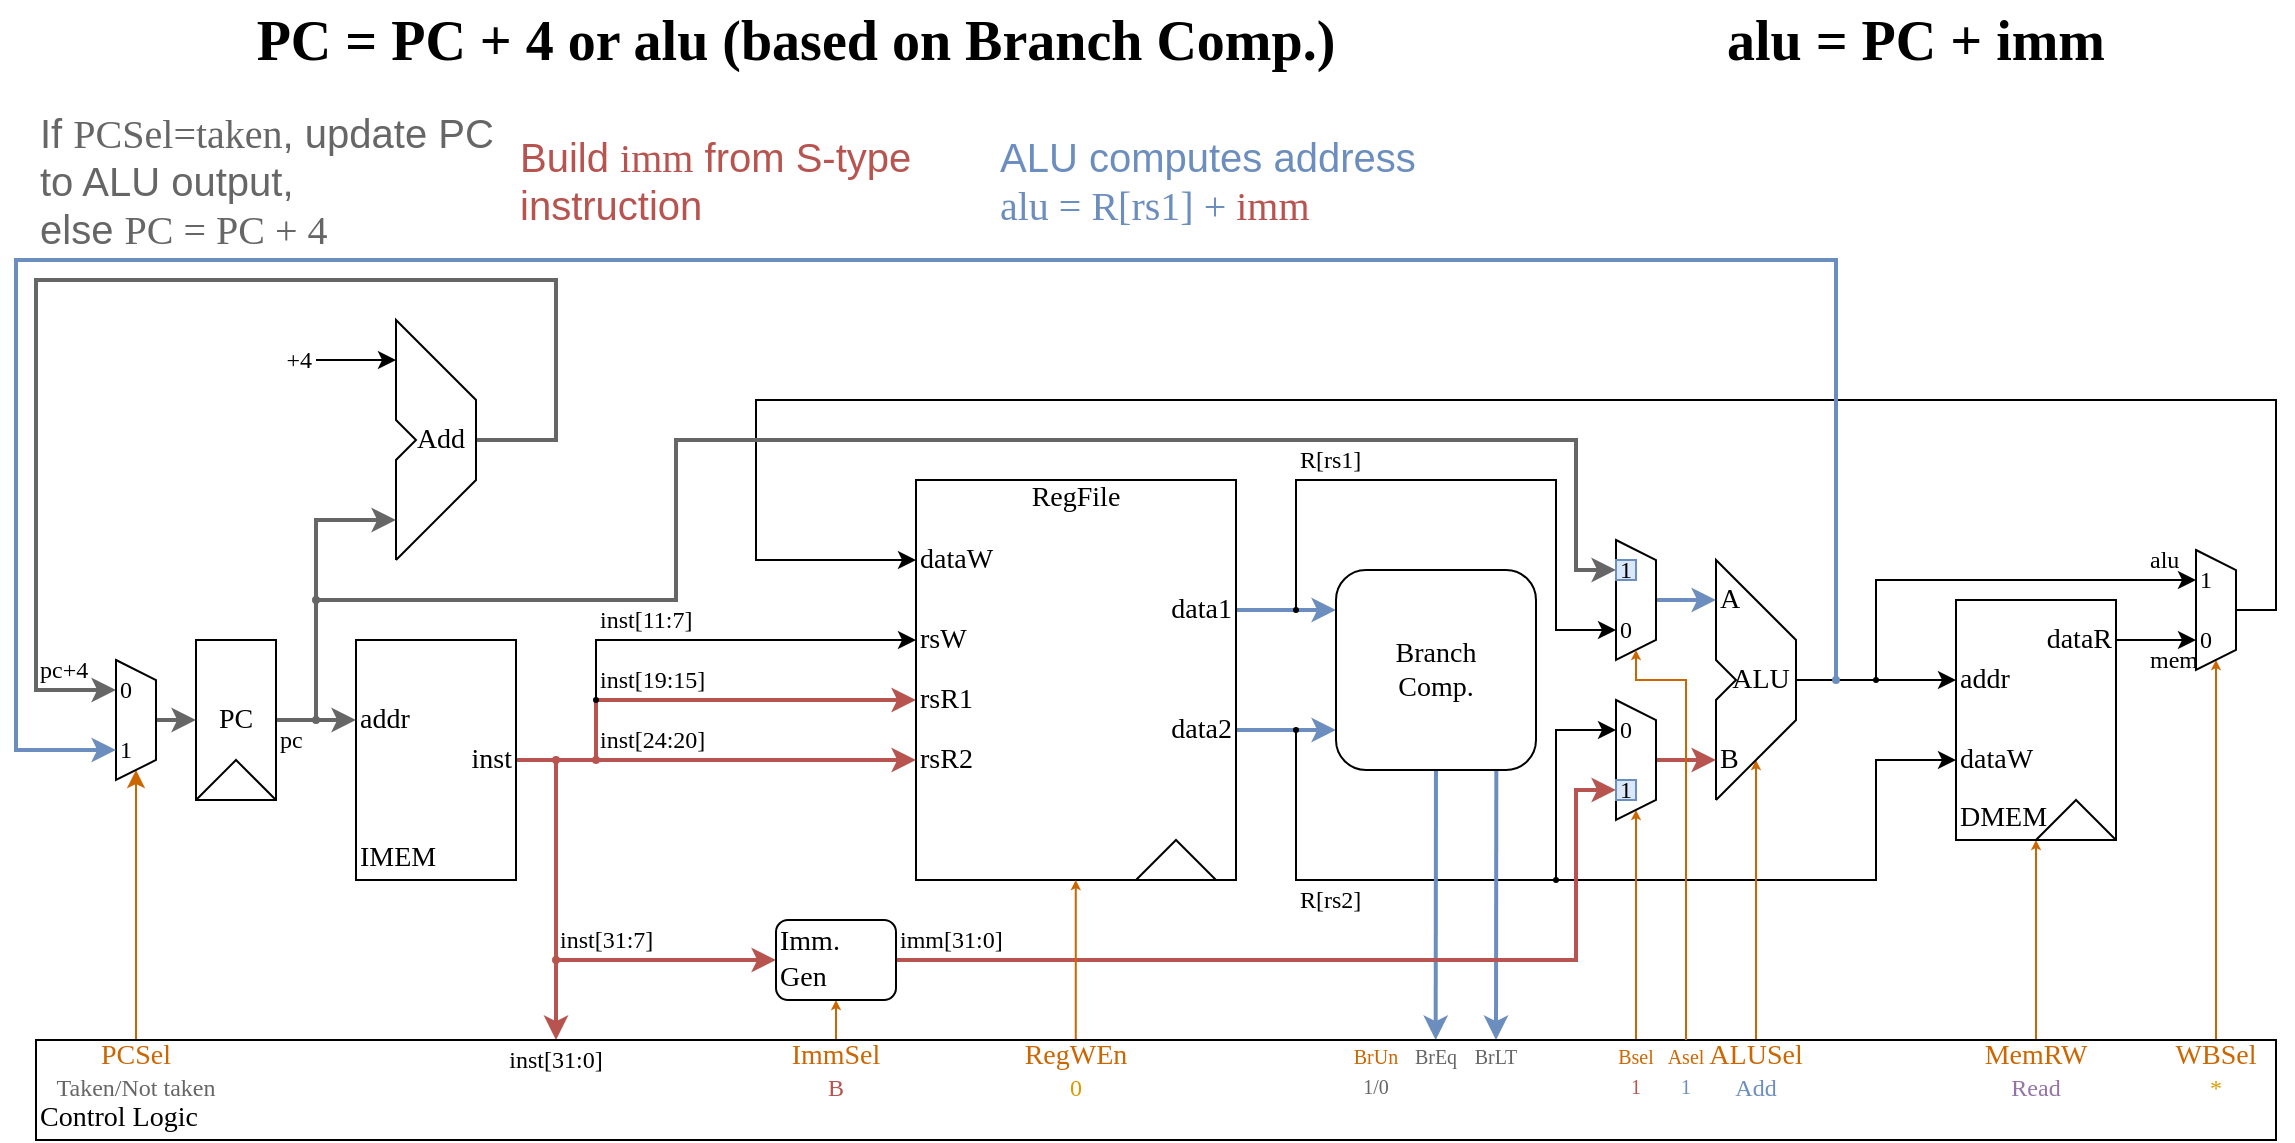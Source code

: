 <mxfile version="24.7.5">
  <diagram name="第 1 页" id="huckOj3Etd9BhcJPRhfS">
    <mxGraphModel dx="1985" dy="776" grid="1" gridSize="10" guides="1" tooltips="1" connect="1" arrows="1" fold="1" page="0" pageScale="1" pageWidth="827" pageHeight="1169" math="0" shadow="0">
      <root>
        <mxCell id="0" />
        <mxCell id="1" parent="0" />
        <mxCell id="Fffr6t4dnOwJvNakXLKN-3" value="" style="endArrow=classic;html=1;rounded=0;exitX=1;exitY=0.5;exitDx=0;exitDy=0;fillColor=#dae8fc;strokeColor=#6c8ebf;strokeWidth=2;entryX=0;entryY=0.8;entryDx=0;entryDy=0;entryPerimeter=0;endFill=1;" parent="1" source="O1hQJYMaAqLJGhxnyRPd-20" target="CldbZqe4EOuW3ksQhoC5-1" edge="1">
          <mxGeometry width="50" height="50" relative="1" as="geometry">
            <mxPoint x="230" y="405" as="sourcePoint" />
            <mxPoint x="240" y="405" as="targetPoint" />
          </mxGeometry>
        </mxCell>
        <mxCell id="Fffr6t4dnOwJvNakXLKN-1" value="" style="endArrow=classic;html=1;rounded=0;entryX=0;entryY=0.5;entryDx=0;entryDy=0;startArrow=oval;startFill=1;startSize=2;strokeWidth=1;" parent="1" target="o48kV30xjnTPGN6VNpOy-21" edge="1">
          <mxGeometry width="50" height="50" relative="1" as="geometry">
            <mxPoint x="230" y="405" as="sourcePoint" />
            <mxPoint x="290" y="355" as="targetPoint" />
            <Array as="points">
              <mxPoint x="230" y="480" />
              <mxPoint x="520" y="480" />
              <mxPoint x="520" y="420" />
            </Array>
          </mxGeometry>
        </mxCell>
        <mxCell id="CldbZqe4EOuW3ksQhoC5-25" value="" style="endArrow=classic;html=1;rounded=0;fillColor=#dae8fc;strokeColor=#6c8ebf;strokeWidth=2;" parent="1" edge="1">
          <mxGeometry width="50" height="50" relative="1" as="geometry">
            <mxPoint x="330.16" y="425" as="sourcePoint" />
            <mxPoint x="330" y="560" as="targetPoint" />
          </mxGeometry>
        </mxCell>
        <mxCell id="CldbZqe4EOuW3ksQhoC5-24" value="" style="endArrow=classic;html=1;rounded=0;entryX=0.607;entryY=0;entryDx=0;entryDy=0;entryPerimeter=0;fillColor=#dae8fc;strokeColor=#6c8ebf;strokeWidth=2;" parent="1" edge="1">
          <mxGeometry width="50" height="50" relative="1" as="geometry">
            <mxPoint x="299.99" y="425" as="sourcePoint" />
            <mxPoint x="299.83" y="560" as="targetPoint" />
          </mxGeometry>
        </mxCell>
        <mxCell id="CldbZqe4EOuW3ksQhoC5-20" style="edgeStyle=orthogonalEdgeStyle;rounded=0;orthogonalLoop=1;jettySize=auto;html=1;entryX=0;entryY=0.5;entryDx=0;entryDy=0;fillColor=#dae8fc;strokeColor=#6c8ebf;strokeWidth=2;" parent="1" source="CldbZqe4EOuW3ksQhoC5-13" target="O1hQJYMaAqLJGhxnyRPd-43" edge="1">
          <mxGeometry relative="1" as="geometry">
            <mxPoint x="430" y="340" as="targetPoint" />
          </mxGeometry>
        </mxCell>
        <mxCell id="o48kV30xjnTPGN6VNpOy-16" style="edgeStyle=orthogonalEdgeStyle;rounded=0;orthogonalLoop=1;jettySize=auto;html=1;entryX=0;entryY=0.5;entryDx=0;entryDy=0;strokeWidth=1;exitX=0.5;exitY=0;exitDx=0;exitDy=0;" parent="1" source="o48kV30xjnTPGN6VNpOy-11" target="O1hQJYMaAqLJGhxnyRPd-14" edge="1">
          <mxGeometry relative="1" as="geometry">
            <mxPoint x="10" y="320" as="targetPoint" />
            <mxPoint x="740" y="360" as="sourcePoint" />
            <Array as="points">
              <mxPoint x="720" y="345" />
              <mxPoint x="720" y="240" />
              <mxPoint x="-40" y="240" />
              <mxPoint x="-40" y="320" />
            </Array>
          </mxGeometry>
        </mxCell>
        <mxCell id="CldbZqe4EOuW3ksQhoC5-16" value="" style="endArrow=classic;html=1;rounded=0;entryX=0;entryY=0.5;entryDx=0;entryDy=0;startArrow=oval;startFill=1;startSize=2;strokeWidth=2;fillColor=#f5f5f5;strokeColor=#666666;" parent="1" target="CldbZqe4EOuW3ksQhoC5-14" edge="1">
          <mxGeometry width="50" height="50" relative="1" as="geometry">
            <mxPoint x="-260" y="340" as="sourcePoint" />
            <mxPoint x="-210" y="290" as="targetPoint" />
            <Array as="points">
              <mxPoint x="-80" y="340" />
              <mxPoint x="-80" y="260" />
              <mxPoint x="370" y="260" />
              <mxPoint x="370" y="325" />
            </Array>
          </mxGeometry>
        </mxCell>
        <mxCell id="CldbZqe4EOuW3ksQhoC5-11" style="edgeStyle=orthogonalEdgeStyle;rounded=0;orthogonalLoop=1;jettySize=auto;html=1;entryX=0;entryY=0.2;entryDx=0;entryDy=0;entryPerimeter=0;strokeWidth=2;fillColor=#dae8fc;strokeColor=#6c8ebf;" parent="1" source="O1hQJYMaAqLJGhxnyRPd-19" target="CldbZqe4EOuW3ksQhoC5-1" edge="1">
          <mxGeometry relative="1" as="geometry" />
        </mxCell>
        <mxCell id="O1hQJYMaAqLJGhxnyRPd-46" style="edgeStyle=orthogonalEdgeStyle;rounded=0;orthogonalLoop=1;jettySize=auto;html=1;entryX=0;entryY=0.5;entryDx=0;entryDy=0;fontFamily=Ubuntu mono;strokeWidth=1;startArrow=oval;startFill=1;endSize=6;startSize=2;" parent="1" target="CldbZqe4EOuW3ksQhoC5-15" edge="1">
          <mxGeometry relative="1" as="geometry">
            <mxPoint x="230" y="345" as="sourcePoint" />
            <Array as="points">
              <mxPoint x="230" y="280" />
              <mxPoint x="360" y="280" />
              <mxPoint x="360" y="355" />
            </Array>
          </mxGeometry>
        </mxCell>
        <mxCell id="CldbZqe4EOuW3ksQhoC5-9" style="edgeStyle=orthogonalEdgeStyle;rounded=0;orthogonalLoop=1;jettySize=auto;html=1;entryX=1;entryY=0.5;entryDx=0;entryDy=0;fillColor=#ffe6cc;strokeColor=#CC6600;" parent="1" source="CldbZqe4EOuW3ksQhoC5-8" target="CldbZqe4EOuW3ksQhoC5-4" edge="1">
          <mxGeometry relative="1" as="geometry" />
        </mxCell>
        <mxCell id="CldbZqe4EOuW3ksQhoC5-7" style="edgeStyle=orthogonalEdgeStyle;rounded=0;orthogonalLoop=1;jettySize=auto;html=1;fillColor=#f5f5f5;strokeColor=#666666;strokeWidth=2;" parent="1" source="CldbZqe4EOuW3ksQhoC5-4" edge="1">
          <mxGeometry relative="1" as="geometry">
            <mxPoint x="-320" y="400" as="targetPoint" />
            <Array as="points">
              <mxPoint x="-320" y="400" />
              <mxPoint x="-320" y="400" />
            </Array>
          </mxGeometry>
        </mxCell>
        <mxCell id="O1hQJYMaAqLJGhxnyRPd-47" style="edgeStyle=orthogonalEdgeStyle;rounded=0;orthogonalLoop=1;jettySize=auto;html=1;fontFamily=Ubuntu mono;fillColor=#dae8fc;gradientColor=#7ea6e0;strokeColor=#000000;strokeWidth=1;entryX=0;entryY=0.5;entryDx=0;entryDy=0;startArrow=oval;startFill=1;startSize=2;" parent="1" target="IVpCb85VTUGQt-k0vjLK-7" edge="1">
          <mxGeometry relative="1" as="geometry">
            <mxPoint x="400" y="410" as="targetPoint" />
            <mxPoint x="360" y="480" as="sourcePoint" />
            <Array as="points">
              <mxPoint x="360" y="480" />
              <mxPoint x="360" y="405" />
            </Array>
          </mxGeometry>
        </mxCell>
        <mxCell id="O1hQJYMaAqLJGhxnyRPd-42" value="" style="endArrow=classic;html=1;rounded=0;entryX=0;entryY=0.5;entryDx=0;entryDy=0;endSize=6;startSize=2;startArrow=oval;startFill=1;fontFamily=Ubuntu mono;fillColor=#f8cecc;strokeColor=#b85450;gradientColor=#ea6b66;strokeWidth=2;" parent="1" target="O1hQJYMaAqLJGhxnyRPd-16" edge="1">
          <mxGeometry width="50" height="50" relative="1" as="geometry">
            <mxPoint x="-120" y="420" as="sourcePoint" />
            <mxPoint x="-70" y="340" as="targetPoint" />
            <Array as="points">
              <mxPoint x="-120" y="390" />
            </Array>
          </mxGeometry>
        </mxCell>
        <mxCell id="IVpCb85VTUGQt-k0vjLK-4" style="edgeStyle=orthogonalEdgeStyle;rounded=0;orthogonalLoop=1;jettySize=auto;html=1;entryX=0;entryY=0.5;entryDx=0;entryDy=0;fillColor=#f8cecc;strokeColor=#b85450;strokeWidth=2;" parent="1" source="IVpCb85VTUGQt-k0vjLK-1" target="IVpCb85VTUGQt-k0vjLK-8" edge="1">
          <mxGeometry relative="1" as="geometry">
            <mxPoint x="290" y="490" as="targetPoint" />
            <Array as="points">
              <mxPoint x="370" y="520" />
              <mxPoint x="370" y="435" />
            </Array>
          </mxGeometry>
        </mxCell>
        <mxCell id="o48kV30xjnTPGN6VNpOy-20" style="edgeStyle=orthogonalEdgeStyle;rounded=0;orthogonalLoop=1;jettySize=auto;html=1;strokeColor=#CC6600;endSize=2;" parent="1" source="o48kV30xjnTPGN6VNpOy-19" edge="1">
          <mxGeometry relative="1" as="geometry">
            <mxPoint x="600" y="460" as="targetPoint" />
          </mxGeometry>
        </mxCell>
        <mxCell id="o48kV30xjnTPGN6VNpOy-9" style="edgeStyle=orthogonalEdgeStyle;rounded=0;orthogonalLoop=1;jettySize=auto;html=1;entryX=0;entryY=0.5;entryDx=0;entryDy=0;strokeWidth=1;" parent="1" source="o48kV30xjnTPGN6VNpOy-5" target="o48kV30xjnTPGN6VNpOy-12" edge="1">
          <mxGeometry relative="1" as="geometry">
            <mxPoint x="720" y="360" as="targetPoint" />
          </mxGeometry>
        </mxCell>
        <mxCell id="o48kV30xjnTPGN6VNpOy-18" style="edgeStyle=orthogonalEdgeStyle;rounded=0;orthogonalLoop=1;jettySize=auto;html=1;entryX=1;entryY=0.5;entryDx=0;entryDy=0;fillColor=#ffe6cc;strokeColor=#CC6600;endSize=2;" parent="1" source="o48kV30xjnTPGN6VNpOy-17" target="o48kV30xjnTPGN6VNpOy-11" edge="1">
          <mxGeometry relative="1" as="geometry" />
        </mxCell>
        <mxCell id="IVpCb85VTUGQt-k0vjLK-15" style="edgeStyle=orthogonalEdgeStyle;rounded=0;orthogonalLoop=1;jettySize=auto;html=1;entryX=1;entryY=0.5;entryDx=0;entryDy=0;fillColor=#ffe6cc;strokeColor=#CC6600;endSize=2;" parent="1" source="IVpCb85VTUGQt-k0vjLK-14" target="IVpCb85VTUGQt-k0vjLK-6" edge="1">
          <mxGeometry relative="1" as="geometry" />
        </mxCell>
        <mxCell id="O1hQJYMaAqLJGhxnyRPd-37" style="edgeStyle=orthogonalEdgeStyle;rounded=0;orthogonalLoop=1;jettySize=auto;html=1;entryX=0;entryY=0.5;entryDx=0;entryDy=0;fontFamily=Ubuntu mono;fillColor=#f5f5f5;gradientColor=#b3b3b3;strokeColor=#666666;strokeWidth=2;" parent="1" source="O1hQJYMaAqLJGhxnyRPd-11" target="O1hQJYMaAqLJGhxnyRPd-34" edge="1">
          <mxGeometry relative="1" as="geometry" />
        </mxCell>
        <mxCell id="O1hQJYMaAqLJGhxnyRPd-26" value="" style="endArrow=classic;html=1;rounded=0;fontFamily=Ubuntu mono;entryX=0;entryY=0.5;entryDx=0;entryDy=0;strokeWidth=2;fillColor=#f5f5f5;strokeColor=#666666;gradientColor=#b3b3b3;" parent="1" target="CldbZqe4EOuW3ksQhoC5-6" edge="1">
          <mxGeometry width="50" height="50" relative="1" as="geometry">
            <mxPoint x="-180" y="260" as="sourcePoint" />
            <mxPoint x="-140" y="260" as="targetPoint" />
            <Array as="points">
              <mxPoint x="-140" y="260" />
              <mxPoint x="-140" y="180" />
              <mxPoint x="-400" y="180" />
              <mxPoint x="-400" y="385" />
            </Array>
          </mxGeometry>
        </mxCell>
        <mxCell id="O1hQJYMaAqLJGhxnyRPd-10" value="" style="group;fontFamily=Ubuntu mono;" parent="1" vertex="1" connectable="0">
          <mxGeometry x="-320" y="360" width="40" height="80" as="geometry" />
        </mxCell>
        <mxCell id="O1hQJYMaAqLJGhxnyRPd-11" value="&lt;font style=&quot;font-size: 14px;&quot;&gt;PC&lt;/font&gt;" style="rounded=0;whiteSpace=wrap;html=1;fontFamily=Ubuntu mono;" parent="O1hQJYMaAqLJGhxnyRPd-10" vertex="1">
          <mxGeometry width="40" height="80" as="geometry" />
        </mxCell>
        <mxCell id="O1hQJYMaAqLJGhxnyRPd-12" value="" style="endArrow=none;html=1;rounded=0;exitX=0;exitY=1;exitDx=0;exitDy=0;fontFamily=Ubuntu mono;" parent="O1hQJYMaAqLJGhxnyRPd-10" source="O1hQJYMaAqLJGhxnyRPd-11" edge="1">
          <mxGeometry width="50" height="50" relative="1" as="geometry">
            <mxPoint x="20" y="80" as="sourcePoint" />
            <mxPoint x="40" y="80" as="targetPoint" />
            <Array as="points">
              <mxPoint x="20" y="60" />
            </Array>
          </mxGeometry>
        </mxCell>
        <mxCell id="O1hQJYMaAqLJGhxnyRPd-27" value="" style="endArrow=classic;html=1;rounded=0;fontFamily=Ubuntu mono;" parent="1" edge="1">
          <mxGeometry width="50" height="50" relative="1" as="geometry">
            <mxPoint x="-260" y="220" as="sourcePoint" />
            <mxPoint x="-220" y="220" as="targetPoint" />
          </mxGeometry>
        </mxCell>
        <mxCell id="O1hQJYMaAqLJGhxnyRPd-28" value="" style="endArrow=classic;html=1;rounded=0;fontFamily=Ubuntu mono;startArrow=oval;startFill=1;startSize=2;strokeWidth=2;fillColor=#f5f5f5;gradientColor=#b3b3b3;strokeColor=#666666;" parent="1" edge="1">
          <mxGeometry width="50" height="50" relative="1" as="geometry">
            <mxPoint x="-260" y="400" as="sourcePoint" />
            <mxPoint x="-220" y="300" as="targetPoint" />
            <Array as="points">
              <mxPoint x="-260" y="300" />
            </Array>
          </mxGeometry>
        </mxCell>
        <mxCell id="O1hQJYMaAqLJGhxnyRPd-29" value="&lt;font style=&quot;font-size: 12px;&quot;&gt;+4&lt;/font&gt;" style="text;strokeColor=none;align=right;fillColor=none;html=1;verticalAlign=middle;whiteSpace=wrap;rounded=0;fontFamily=Ubuntu mono;" parent="1" vertex="1">
          <mxGeometry x="-280" y="215" width="20" height="10" as="geometry" />
        </mxCell>
        <mxCell id="O1hQJYMaAqLJGhxnyRPd-40" value="" style="endArrow=classic;html=1;rounded=0;entryX=0;entryY=0.5;entryDx=0;entryDy=0;fontFamily=Ubuntu mono;fillColor=#f8cecc;strokeColor=#b85450;gradientColor=#ea6b66;strokeWidth=2;" parent="1" target="O1hQJYMaAqLJGhxnyRPd-21" edge="1">
          <mxGeometry width="50" height="50" relative="1" as="geometry">
            <mxPoint x="-160" y="420" as="sourcePoint" />
            <mxPoint x="-110" y="370" as="targetPoint" />
          </mxGeometry>
        </mxCell>
        <mxCell id="O1hQJYMaAqLJGhxnyRPd-41" value="" style="endArrow=classic;html=1;rounded=0;entryX=0;entryY=0.5;entryDx=0;entryDy=0;startArrow=oval;startFill=1;startSize=2;fontFamily=Ubuntu mono;strokeWidth=1;" parent="1" target="O1hQJYMaAqLJGhxnyRPd-15" edge="1">
          <mxGeometry width="50" height="50" relative="1" as="geometry">
            <mxPoint x="-120" y="390" as="sourcePoint" />
            <mxPoint x="-120" y="360" as="targetPoint" />
            <Array as="points">
              <mxPoint x="-120" y="360" />
            </Array>
          </mxGeometry>
        </mxCell>
        <mxCell id="O1hQJYMaAqLJGhxnyRPd-44" value="" style="group;fontFamily=Ubuntu mono;" parent="1" vertex="1" connectable="0">
          <mxGeometry x="40" y="280" width="160" height="200" as="geometry" />
        </mxCell>
        <mxCell id="O1hQJYMaAqLJGhxnyRPd-13" value="&lt;font style=&quot;font-size: 14px;&quot;&gt;RegFile&lt;/font&gt;" style="rounded=0;whiteSpace=wrap;html=1;labelPosition=center;verticalLabelPosition=top;align=center;verticalAlign=bottom;spacingTop=0;spacingBottom=-20;fontFamily=Ubuntu mono;" parent="O1hQJYMaAqLJGhxnyRPd-44" vertex="1">
          <mxGeometry width="160" height="200" as="geometry" />
        </mxCell>
        <mxCell id="O1hQJYMaAqLJGhxnyRPd-14" value="&lt;font style=&quot;font-size: 14px;&quot;&gt;dataW&lt;/font&gt;" style="text;strokeColor=none;align=left;fillColor=none;html=1;verticalAlign=middle;whiteSpace=wrap;rounded=0;fontFamily=Ubuntu mono;" parent="O1hQJYMaAqLJGhxnyRPd-44" vertex="1">
          <mxGeometry y="35" width="40" height="10" as="geometry" />
        </mxCell>
        <mxCell id="O1hQJYMaAqLJGhxnyRPd-15" value="&lt;font style=&quot;font-size: 14px;&quot;&gt;rsW&lt;/font&gt;" style="text;strokeColor=none;align=left;fillColor=none;html=1;verticalAlign=middle;whiteSpace=wrap;rounded=0;fontFamily=Ubuntu mono;" parent="O1hQJYMaAqLJGhxnyRPd-44" vertex="1">
          <mxGeometry y="75" width="30" height="10" as="geometry" />
        </mxCell>
        <mxCell id="O1hQJYMaAqLJGhxnyRPd-16" value="&lt;font style=&quot;font-size: 14px;&quot;&gt;rsR1&lt;/font&gt;" style="text;strokeColor=none;align=left;fillColor=none;html=1;verticalAlign=middle;whiteSpace=wrap;rounded=0;fontFamily=Ubuntu mono;" parent="O1hQJYMaAqLJGhxnyRPd-44" vertex="1">
          <mxGeometry y="105" width="30" height="10" as="geometry" />
        </mxCell>
        <mxCell id="O1hQJYMaAqLJGhxnyRPd-18" value="" style="endArrow=none;html=1;rounded=0;fontFamily=Ubuntu mono;" parent="O1hQJYMaAqLJGhxnyRPd-44" edge="1">
          <mxGeometry width="50" height="50" relative="1" as="geometry">
            <mxPoint x="110" y="200" as="sourcePoint" />
            <mxPoint x="150" y="200" as="targetPoint" />
            <Array as="points">
              <mxPoint x="130" y="180" />
            </Array>
          </mxGeometry>
        </mxCell>
        <mxCell id="O1hQJYMaAqLJGhxnyRPd-19" value="&lt;font style=&quot;font-size: 14px;&quot;&gt;data1&lt;/font&gt;" style="text;strokeColor=none;align=right;fillColor=none;html=1;verticalAlign=middle;whiteSpace=wrap;rounded=0;fontFamily=Ubuntu mono;" parent="O1hQJYMaAqLJGhxnyRPd-44" vertex="1">
          <mxGeometry x="120" y="60" width="40" height="10" as="geometry" />
        </mxCell>
        <mxCell id="O1hQJYMaAqLJGhxnyRPd-20" value="&lt;font style=&quot;font-size: 14px;&quot;&gt;data2&lt;/font&gt;" style="text;strokeColor=none;align=right;fillColor=none;html=1;verticalAlign=middle;whiteSpace=wrap;rounded=0;fontFamily=Ubuntu mono;" parent="O1hQJYMaAqLJGhxnyRPd-44" vertex="1">
          <mxGeometry x="120" y="120" width="40" height="10" as="geometry" />
        </mxCell>
        <mxCell id="O1hQJYMaAqLJGhxnyRPd-21" value="&lt;font style=&quot;font-size: 14px;&quot;&gt;rsR2&lt;/font&gt;" style="text;strokeColor=none;align=left;fillColor=none;html=1;verticalAlign=middle;whiteSpace=wrap;rounded=0;fontFamily=Ubuntu mono;" parent="O1hQJYMaAqLJGhxnyRPd-44" vertex="1">
          <mxGeometry y="135" width="30" height="10" as="geometry" />
        </mxCell>
        <mxCell id="O1hQJYMaAqLJGhxnyRPd-51" value="" style="group;fontFamily=Ubuntu mono;" parent="1" vertex="1" connectable="0">
          <mxGeometry x="-220" y="200" width="45" height="120" as="geometry" />
        </mxCell>
        <mxCell id="O1hQJYMaAqLJGhxnyRPd-22" value="" style="shape=parallelogram;perimeter=parallelogramPerimeter;whiteSpace=wrap;html=1;fixedSize=1;direction=south;size=40;strokeColor=none;portConstraintRotation=0;noLabel=0;fixedWidth=0;autosize=0;comic=0;treeMoving=0;fontFamily=Ubuntu mono;" parent="O1hQJYMaAqLJGhxnyRPd-51" vertex="1">
          <mxGeometry width="40" height="80" as="geometry" />
        </mxCell>
        <mxCell id="O1hQJYMaAqLJGhxnyRPd-23" value="" style="shape=parallelogram;perimeter=parallelogramPerimeter;whiteSpace=wrap;html=1;fixedSize=1;direction=south;size=40;rotation=-180;flipV=1;strokeColor=none;fontFamily=Ubuntu mono;" parent="O1hQJYMaAqLJGhxnyRPd-51" vertex="1">
          <mxGeometry y="40" width="40" height="80" as="geometry" />
        </mxCell>
        <mxCell id="O1hQJYMaAqLJGhxnyRPd-24" value="" style="endArrow=none;html=1;rounded=0;fontFamily=Ubuntu mono;" parent="O1hQJYMaAqLJGhxnyRPd-51" edge="1">
          <mxGeometry width="50" height="50" relative="1" as="geometry">
            <mxPoint y="120" as="sourcePoint" />
            <mxPoint y="120" as="targetPoint" />
            <Array as="points">
              <mxPoint x="40" y="80" />
              <mxPoint x="40" y="40" />
              <mxPoint />
              <mxPoint y="50" />
              <mxPoint x="10" y="60" />
              <mxPoint y="70" />
            </Array>
          </mxGeometry>
        </mxCell>
        <mxCell id="O1hQJYMaAqLJGhxnyRPd-25" value="&lt;font style=&quot;font-size: 14px;&quot;&gt;Add&lt;/font&gt;" style="text;strokeColor=none;align=center;fillColor=none;html=1;verticalAlign=middle;whiteSpace=wrap;rounded=0;fontFamily=Ubuntu mono;" parent="O1hQJYMaAqLJGhxnyRPd-51" vertex="1">
          <mxGeometry x="10" y="55" width="25" height="10" as="geometry" />
        </mxCell>
        <mxCell id="O1hQJYMaAqLJGhxnyRPd-52" value="&lt;font style=&quot;font-size: 12px;&quot;&gt;inst[11:7]&lt;/font&gt;" style="text;strokeColor=none;align=left;fillColor=none;html=1;verticalAlign=middle;whiteSpace=wrap;rounded=0;fontFamily=Ubuntu mono;fontSize=12;" parent="1" vertex="1">
          <mxGeometry x="-120" y="345" width="80" height="10" as="geometry" />
        </mxCell>
        <mxCell id="O1hQJYMaAqLJGhxnyRPd-53" value="&lt;font style=&quot;font-size: 12px;&quot;&gt;inst[19:15]&lt;/font&gt;" style="text;strokeColor=none;align=left;fillColor=none;html=1;verticalAlign=middle;whiteSpace=wrap;rounded=0;fontFamily=Ubuntu mono;fontSize=12;" parent="1" vertex="1">
          <mxGeometry x="-120" y="375" width="80" height="10" as="geometry" />
        </mxCell>
        <mxCell id="O1hQJYMaAqLJGhxnyRPd-54" value="&lt;font style=&quot;font-size: 12px;&quot;&gt;pc&lt;/font&gt;" style="text;strokeColor=none;align=left;fillColor=none;html=1;verticalAlign=middle;whiteSpace=wrap;rounded=0;fontFamily=Ubuntu mono;" parent="1" vertex="1">
          <mxGeometry x="-280" y="405" width="20" height="10" as="geometry" />
        </mxCell>
        <mxCell id="O1hQJYMaAqLJGhxnyRPd-55" value="&lt;font style=&quot;font-size: 12px;&quot;&gt;R[rs1]&lt;/font&gt;" style="text;strokeColor=none;align=left;fillColor=none;html=1;verticalAlign=middle;whiteSpace=wrap;rounded=0;fontFamily=Ubuntu mono;fontSize=12;" parent="1" vertex="1">
          <mxGeometry x="230" y="265" width="40" height="10" as="geometry" />
        </mxCell>
        <mxCell id="O1hQJYMaAqLJGhxnyRPd-56" value="&lt;font style=&quot;font-size: 12px;&quot;&gt;R[rs2]&lt;/font&gt;" style="text;strokeColor=none;align=left;fillColor=none;html=1;verticalAlign=middle;whiteSpace=wrap;rounded=0;fontFamily=Ubuntu mono;fontSize=12;" parent="1" vertex="1">
          <mxGeometry x="230" y="485" width="40" height="10" as="geometry" />
        </mxCell>
        <mxCell id="O1hQJYMaAqLJGhxnyRPd-57" value="&lt;font style=&quot;font-size: 12px;&quot;&gt;pc+4&lt;/font&gt;" style="text;strokeColor=none;align=left;fillColor=none;html=1;verticalAlign=middle;whiteSpace=wrap;rounded=0;fontFamily=Ubuntu mono;" parent="1" vertex="1">
          <mxGeometry x="-400" y="370" width="30" height="10" as="geometry" />
        </mxCell>
        <mxCell id="O1hQJYMaAqLJGhxnyRPd-58" value="&lt;font style=&quot;font-size: 12px;&quot;&gt;alu&lt;/font&gt;" style="text;strokeColor=none;align=left;fillColor=none;html=1;verticalAlign=middle;whiteSpace=wrap;rounded=0;fontFamily=Ubuntu mono;fontSize=12;" parent="1" vertex="1">
          <mxGeometry x="655" y="315" width="20" height="10" as="geometry" />
        </mxCell>
        <mxCell id="O1hQJYMaAqLJGhxnyRPd-59" value="&lt;font style=&quot;font-size: 12px;&quot;&gt;inst[24:20]&lt;/font&gt;" style="text;strokeColor=none;align=left;fillColor=none;html=1;verticalAlign=middle;whiteSpace=wrap;rounded=0;fontFamily=Ubuntu mono;fontSize=12;" parent="1" vertex="1">
          <mxGeometry x="-120" y="405" width="80" height="10" as="geometry" />
        </mxCell>
        <mxCell id="nMF6nW8Z0WpCOARFJ0UV-2" value="&lt;font style=&quot;font-size: 28px;&quot;&gt;PC = PC + 4 or alu (based on Branch Comp.)&lt;/font&gt;" style="text;strokeColor=none;align=center;fillColor=none;html=1;verticalAlign=middle;whiteSpace=wrap;rounded=0;fontFamily=Ubuntu mono;fontStyle=1" parent="1" vertex="1">
          <mxGeometry x="-400" y="40" width="760" height="40" as="geometry" />
        </mxCell>
        <mxCell id="nMF6nW8Z0WpCOARFJ0UV-3" value="&lt;font style=&quot;font-size: 28px;&quot;&gt;alu = PC + imm&lt;/font&gt;" style="text;strokeColor=none;align=center;fillColor=none;html=1;verticalAlign=middle;whiteSpace=wrap;rounded=0;fontFamily=Ubuntu mono;fontStyle=1" parent="1" vertex="1">
          <mxGeometry x="360" y="40" width="360" height="40" as="geometry" />
        </mxCell>
        <mxCell id="nMF6nW8Z0WpCOARFJ0UV-5" value="&lt;font color=&quot;#666666&quot; style=&quot;font-size: 20px;&quot;&gt;If &lt;font face=&quot;Ubuntu mono&quot;&gt;PCSel=taken&lt;/font&gt;, update PC to ALU output,&lt;/font&gt;&lt;div&gt;&lt;font color=&quot;#666666&quot; style=&quot;font-size: 20px;&quot;&gt;else &lt;font face=&quot;Ubuntu mono&quot;&gt;PC = PC + 4&lt;/font&gt;&lt;/font&gt;&lt;/div&gt;" style="text;strokeColor=none;align=left;fillColor=none;html=1;verticalAlign=middle;whiteSpace=wrap;rounded=0;fontSize=20;" parent="1" vertex="1">
          <mxGeometry x="-400" y="100" width="240" height="60" as="geometry" />
        </mxCell>
        <mxCell id="nMF6nW8Z0WpCOARFJ0UV-6" value="&lt;font color=&quot;#b85450&quot;&gt;Build &lt;font face=&quot;Ubuntu mono&quot;&gt;imm&lt;/font&gt; from S-type instruction&lt;/font&gt;" style="text;strokeColor=none;align=left;fillColor=none;html=1;verticalAlign=middle;whiteSpace=wrap;rounded=0;fontSize=20;" parent="1" vertex="1">
          <mxGeometry x="-160" y="110" width="200" height="40" as="geometry" />
        </mxCell>
        <mxCell id="nMF6nW8Z0WpCOARFJ0UV-7" value="&lt;font color=&quot;#6c8ebf&quot;&gt;ALU computes address &lt;/font&gt;&lt;font style=&quot;&quot; face=&quot;Ubuntu mono&quot;&gt;&lt;font color=&quot;#6c8ebf&quot;&gt;alu = R[rs1] + &lt;/font&gt;&lt;font color=&quot;#b85450&quot;&gt;imm&lt;/font&gt;&lt;/font&gt;" style="text;strokeColor=none;align=left;fillColor=none;html=1;verticalAlign=middle;whiteSpace=wrap;rounded=0;fontSize=20;" parent="1" vertex="1">
          <mxGeometry x="80" y="110" width="220" height="40" as="geometry" />
        </mxCell>
        <mxCell id="T4VBUr5XgweIZfI1WmH1-5" value="" style="endArrow=classic;html=1;rounded=0;startSize=6;endSize=2;strokeColor=#CC6600;exitX=0.5;exitY=0;exitDx=0;exitDy=0;" parent="1" source="T4VBUr5XgweIZfI1WmH1-4" edge="1">
          <mxGeometry width="50" height="50" relative="1" as="geometry">
            <mxPoint x="459.8" y="560" as="sourcePoint" />
            <mxPoint x="460" y="420" as="targetPoint" />
            <Array as="points" />
          </mxGeometry>
        </mxCell>
        <mxCell id="GMoKfWXGdyq1IP5k9Yxu-2" value="" style="endArrow=classic;html=1;rounded=0;entryX=0.25;entryY=1;entryDx=0;entryDy=0;startSize=6;endSize=2;strokeColor=#CC6600;" parent="1" edge="1">
          <mxGeometry width="50" height="50" relative="1" as="geometry">
            <mxPoint x="119.88" y="560" as="sourcePoint" />
            <mxPoint x="119.88" y="480" as="targetPoint" />
          </mxGeometry>
        </mxCell>
        <mxCell id="T4VBUr5XgweIZfI1WmH1-2" value="" style="endArrow=classic;html=1;rounded=0;strokeWidth=2;fillColor=#f8cecc;strokeColor=#b85450;startArrow=oval;startFill=1;startSize=2;" parent="1" edge="1">
          <mxGeometry width="50" height="50" relative="1" as="geometry">
            <mxPoint x="-140" y="420" as="sourcePoint" />
            <mxPoint x="-140" y="560" as="targetPoint" />
          </mxGeometry>
        </mxCell>
        <mxCell id="GMoKfWXGdyq1IP5k9Yxu-4" value="" style="group" parent="1" vertex="1" connectable="0">
          <mxGeometry x="-240" y="360" width="80" height="120" as="geometry" />
        </mxCell>
        <mxCell id="O1hQJYMaAqLJGhxnyRPd-33" value="&lt;font style=&quot;font-size: 14px;&quot;&gt;IMEM&lt;/font&gt;" style="rounded=0;whiteSpace=wrap;html=1;labelPosition=center;verticalLabelPosition=middle;align=left;verticalAlign=bottom;spacingTop=0;spacingBottom=0;spacingRight=0;spacingLeft=0;fontFamily=Ubuntu mono;" parent="GMoKfWXGdyq1IP5k9Yxu-4" vertex="1">
          <mxGeometry width="80" height="120" as="geometry" />
        </mxCell>
        <mxCell id="O1hQJYMaAqLJGhxnyRPd-34" value="&lt;font style=&quot;font-size: 14px;&quot;&gt;addr&lt;/font&gt;" style="text;strokeColor=none;align=left;fillColor=none;html=1;verticalAlign=middle;whiteSpace=wrap;rounded=0;fontFamily=Ubuntu mono;fontSize=14;" parent="GMoKfWXGdyq1IP5k9Yxu-4" vertex="1">
          <mxGeometry y="35" width="40" height="10" as="geometry" />
        </mxCell>
        <mxCell id="O1hQJYMaAqLJGhxnyRPd-35" value="&lt;font style=&quot;font-size: 14px;&quot;&gt;inst&lt;/font&gt;" style="text;strokeColor=none;align=right;fillColor=none;html=1;verticalAlign=middle;whiteSpace=wrap;rounded=0;fontFamily=Ubuntu mono;fontSize=14;" parent="GMoKfWXGdyq1IP5k9Yxu-4" vertex="1">
          <mxGeometry x="40" y="55" width="40" height="10" as="geometry" />
        </mxCell>
        <mxCell id="IVpCb85VTUGQt-k0vjLK-2" value="" style="endArrow=classic;html=1;rounded=0;fillColor=#f8cecc;strokeColor=#b85450;strokeWidth=2;startArrow=oval;startFill=1;startSize=2;" parent="1" edge="1">
          <mxGeometry width="50" height="50" relative="1" as="geometry">
            <mxPoint x="-140" y="520" as="sourcePoint" />
            <mxPoint x="-30" y="520" as="targetPoint" />
          </mxGeometry>
        </mxCell>
        <mxCell id="IVpCb85VTUGQt-k0vjLK-3" value="&lt;font style=&quot;font-size: 12px;&quot;&gt;inst[31:7]&lt;/font&gt;" style="text;strokeColor=none;align=left;fillColor=none;html=1;verticalAlign=middle;whiteSpace=wrap;rounded=0;fontFamily=Ubuntu mono;fontSize=12;" parent="1" vertex="1">
          <mxGeometry x="-140" y="505" width="80" height="10" as="geometry" />
        </mxCell>
        <mxCell id="IVpCb85VTUGQt-k0vjLK-13" style="edgeStyle=orthogonalEdgeStyle;rounded=0;orthogonalLoop=1;jettySize=auto;html=1;entryX=0;entryY=0.5;entryDx=0;entryDy=0;fillColor=#dae8fc;strokeColor=#B85450;strokeWidth=2;" parent="1" source="IVpCb85VTUGQt-k0vjLK-6" target="O1hQJYMaAqLJGhxnyRPd-45" edge="1">
          <mxGeometry relative="1" as="geometry" />
        </mxCell>
        <mxCell id="IVpCb85VTUGQt-k0vjLK-12" value="" style="group" parent="1" vertex="1" connectable="0">
          <mxGeometry x="390" y="390" width="20" height="60" as="geometry" />
        </mxCell>
        <mxCell id="IVpCb85VTUGQt-k0vjLK-6" value="" style="shape=trapezoid;perimeter=trapezoidPerimeter;whiteSpace=wrap;html=1;fixedSize=1;rotation=90;size=10;movable=1;resizable=1;rotatable=1;deletable=1;editable=1;locked=0;connectable=1;" parent="IVpCb85VTUGQt-k0vjLK-12" vertex="1">
          <mxGeometry x="-20" y="20" width="60" height="20" as="geometry" />
        </mxCell>
        <mxCell id="IVpCb85VTUGQt-k0vjLK-7" value="0" style="text;strokeColor=none;align=left;fillColor=none;html=1;verticalAlign=middle;whiteSpace=wrap;rounded=0;fontFamily=Ubuntu mono;" parent="IVpCb85VTUGQt-k0vjLK-12" vertex="1">
          <mxGeometry y="10" width="10" height="10" as="geometry" />
        </mxCell>
        <mxCell id="IVpCb85VTUGQt-k0vjLK-8" value="1" style="text;strokeColor=#6c8ebf;align=left;fillColor=#dae8fc;html=1;verticalAlign=middle;whiteSpace=wrap;rounded=0;fontFamily=Ubuntu mono;" parent="IVpCb85VTUGQt-k0vjLK-12" vertex="1">
          <mxGeometry y="40" width="10" height="10" as="geometry" />
        </mxCell>
        <mxCell id="IVpCb85VTUGQt-k0vjLK-20" value="" style="endArrow=classic;html=1;rounded=0;startSize=6;endSize=2;strokeColor=#CC6600;exitX=0.5;exitY=0;exitDx=0;exitDy=0;" parent="1" source="IVpCb85VTUGQt-k0vjLK-19" edge="1">
          <mxGeometry width="50" height="50" relative="1" as="geometry">
            <mxPoint x="-0.12" y="560" as="sourcePoint" />
            <mxPoint y="540" as="targetPoint" />
          </mxGeometry>
        </mxCell>
        <mxCell id="GMoKfWXGdyq1IP5k9Yxu-1" value="&lt;font face=&quot;Ubuntu mono&quot; style=&quot;font-size: 14px;&quot;&gt;Control Logic&lt;/font&gt;" style="rounded=0;whiteSpace=wrap;html=1;align=left;labelPosition=center;verticalLabelPosition=middle;verticalAlign=bottom;spacingTop=0;spacingRight=0;" parent="1" vertex="1">
          <mxGeometry x="-400" y="560" width="1120" height="50" as="geometry" />
        </mxCell>
        <mxCell id="IVpCb85VTUGQt-k0vjLK-1" value="&lt;font face=&quot;Ubuntu mono&quot; style=&quot;font-size: 14px;&quot;&gt;Imm.&lt;/font&gt;&lt;div style=&quot;font-size: 14px;&quot;&gt;&lt;font face=&quot;Ubuntu mono&quot; style=&quot;font-size: 14px;&quot;&gt;Gen&lt;/font&gt;&lt;/div&gt;" style="rounded=1;whiteSpace=wrap;html=1;align=left;" parent="1" vertex="1">
          <mxGeometry x="-30" y="500" width="60" height="40" as="geometry" />
        </mxCell>
        <mxCell id="GMoKfWXGdyq1IP5k9Yxu-3" value="&lt;font style=&quot;font-size: 14px;&quot; color=&quot;#cc6600&quot;&gt;RegWEn&lt;/font&gt;&lt;div style=&quot;&quot;&gt;&lt;font color=&quot;#d79b00&quot; style=&quot;font-size: 12px;&quot;&gt;0&lt;/font&gt;&lt;/div&gt;" style="text;strokeColor=none;align=center;fillColor=none;html=1;verticalAlign=middle;whiteSpace=wrap;rounded=0;fontFamily=Ubuntu mono;" parent="1" vertex="1">
          <mxGeometry x="90" y="560" width="60" height="30" as="geometry" />
        </mxCell>
        <mxCell id="T4VBUr5XgweIZfI1WmH1-4" value="&lt;font style=&quot;font-size: 14px;&quot; color=&quot;#cc6600&quot;&gt;ALUSel&lt;/font&gt;&lt;div style=&quot;&quot;&gt;&lt;font color=&quot;#6c8ebf&quot;&gt;Add&lt;/font&gt;&lt;/div&gt;" style="text;strokeColor=none;align=center;fillColor=none;html=1;verticalAlign=middle;whiteSpace=wrap;rounded=0;fontFamily=Ubuntu mono;" parent="1" vertex="1">
          <mxGeometry x="440" y="560" width="40" height="30" as="geometry" />
        </mxCell>
        <mxCell id="T4VBUr5XgweIZfI1WmH1-3" value="&lt;font style=&quot;font-size: 12px;&quot;&gt;inst[31:0]&lt;/font&gt;" style="text;strokeColor=none;align=center;fillColor=none;html=1;verticalAlign=middle;whiteSpace=wrap;rounded=0;fontFamily=Ubuntu mono;fontSize=12;" parent="1" vertex="1">
          <mxGeometry x="-180" y="560" width="80" height="20" as="geometry" />
        </mxCell>
        <mxCell id="IVpCb85VTUGQt-k0vjLK-14" value="&lt;font style=&quot;font-size: 10px;&quot; color=&quot;#cc6600&quot;&gt;Bsel&lt;/font&gt;&lt;div style=&quot;&quot;&gt;&lt;font color=&quot;#b85450&quot; style=&quot;font-size: 10px;&quot;&gt;1&lt;/font&gt;&lt;/div&gt;" style="text;strokeColor=none;align=center;fillColor=none;html=1;verticalAlign=middle;whiteSpace=wrap;rounded=0;fontFamily=Ubuntu mono;" parent="1" vertex="1">
          <mxGeometry x="390" y="560" width="20" height="30" as="geometry" />
        </mxCell>
        <mxCell id="IVpCb85VTUGQt-k0vjLK-19" value="&lt;font style=&quot;font-size: 14px;&quot; color=&quot;#cc6600&quot;&gt;ImmSel&lt;/font&gt;&lt;div style=&quot;&quot;&gt;&lt;font color=&quot;#b85450&quot; style=&quot;font-size: 12px;&quot;&gt;B&lt;/font&gt;&lt;/div&gt;" style="text;strokeColor=none;align=center;fillColor=none;html=1;verticalAlign=middle;whiteSpace=wrap;rounded=0;fontFamily=Ubuntu mono;" parent="1" vertex="1">
          <mxGeometry x="-30" y="560" width="60" height="30" as="geometry" />
        </mxCell>
        <mxCell id="o48kV30xjnTPGN6VNpOy-7" value="" style="endArrow=classic;html=1;rounded=0;entryX=0;entryY=0.5;entryDx=0;entryDy=0;strokeWidth=1;" parent="1" target="o48kV30xjnTPGN6VNpOy-4" edge="1">
          <mxGeometry width="50" height="50" relative="1" as="geometry">
            <mxPoint x="480" y="380" as="sourcePoint" />
            <mxPoint x="530" y="330" as="targetPoint" />
          </mxGeometry>
        </mxCell>
        <mxCell id="IVpCb85VTUGQt-k0vjLK-21" value="&lt;font style=&quot;font-size: 12px;&quot;&gt;imm[31:0]&lt;/font&gt;" style="text;strokeColor=none;align=left;fillColor=none;html=1;verticalAlign=middle;whiteSpace=wrap;rounded=0;fontFamily=Ubuntu mono;fontSize=12;" parent="1" vertex="1">
          <mxGeometry x="30" y="505" width="80" height="10" as="geometry" />
        </mxCell>
        <mxCell id="o48kV30xjnTPGN6VNpOy-2" value="" style="group;align=left;" parent="1" vertex="1" connectable="0">
          <mxGeometry x="560" y="340" width="80" height="120" as="geometry" />
        </mxCell>
        <mxCell id="o48kV30xjnTPGN6VNpOy-3" value="&lt;font style=&quot;font-size: 14px;&quot;&gt;DMEM&lt;/font&gt;" style="rounded=0;whiteSpace=wrap;html=1;labelPosition=center;verticalLabelPosition=middle;align=left;verticalAlign=bottom;spacingTop=0;spacingBottom=0;spacingRight=0;spacingLeft=0;fontFamily=Ubuntu mono;" parent="o48kV30xjnTPGN6VNpOy-2" vertex="1">
          <mxGeometry width="80" height="120" as="geometry" />
        </mxCell>
        <mxCell id="o48kV30xjnTPGN6VNpOy-4" value="&lt;font style=&quot;font-size: 14px;&quot;&gt;addr&lt;/font&gt;" style="text;strokeColor=none;align=left;fillColor=none;html=1;verticalAlign=middle;whiteSpace=wrap;rounded=0;fontFamily=Ubuntu mono;fontSize=14;" parent="o48kV30xjnTPGN6VNpOy-2" vertex="1">
          <mxGeometry y="35" width="40" height="10" as="geometry" />
        </mxCell>
        <mxCell id="o48kV30xjnTPGN6VNpOy-5" value="&lt;font style=&quot;font-size: 14px;&quot;&gt;dataR&lt;/font&gt;" style="text;strokeColor=none;align=right;fillColor=none;html=1;verticalAlign=middle;whiteSpace=wrap;rounded=0;fontFamily=Ubuntu mono;fontSize=14;" parent="o48kV30xjnTPGN6VNpOy-2" vertex="1">
          <mxGeometry x="30" y="15" width="50" height="10" as="geometry" />
        </mxCell>
        <mxCell id="o48kV30xjnTPGN6VNpOy-6" value="" style="endArrow=none;html=1;rounded=0;fontFamily=Ubuntu mono;" parent="o48kV30xjnTPGN6VNpOy-2" edge="1">
          <mxGeometry width="50" height="50" relative="1" as="geometry">
            <mxPoint x="40" y="120" as="sourcePoint" />
            <mxPoint x="80" y="120" as="targetPoint" />
            <Array as="points">
              <mxPoint x="60" y="100" />
            </Array>
          </mxGeometry>
        </mxCell>
        <mxCell id="o48kV30xjnTPGN6VNpOy-21" value="&lt;font style=&quot;font-size: 14px;&quot;&gt;dataW&lt;/font&gt;" style="text;strokeColor=none;align=left;fillColor=none;html=1;verticalAlign=middle;whiteSpace=wrap;rounded=0;fontFamily=Ubuntu mono;fontSize=14;" parent="o48kV30xjnTPGN6VNpOy-2" vertex="1">
          <mxGeometry y="75" width="40" height="10" as="geometry" />
        </mxCell>
        <mxCell id="O1hQJYMaAqLJGhxnyRPd-50" value="" style="group;fontFamily=Ubuntu mono;" parent="1" vertex="1" connectable="0">
          <mxGeometry x="440" y="320" width="40" height="120" as="geometry" />
        </mxCell>
        <mxCell id="O1hQJYMaAqLJGhxnyRPd-1" value="" style="shape=parallelogram;perimeter=parallelogramPerimeter;whiteSpace=wrap;html=1;fixedSize=1;direction=south;size=40;strokeColor=none;portConstraintRotation=0;noLabel=0;fixedWidth=0;autosize=0;comic=0;treeMoving=0;fontFamily=Ubuntu mono;" parent="O1hQJYMaAqLJGhxnyRPd-50" vertex="1">
          <mxGeometry width="40" height="80" as="geometry" />
        </mxCell>
        <mxCell id="O1hQJYMaAqLJGhxnyRPd-2" value="" style="shape=parallelogram;perimeter=parallelogramPerimeter;whiteSpace=wrap;html=1;fixedSize=1;direction=south;size=40;rotation=-180;flipV=1;strokeColor=none;fontFamily=Ubuntu mono;" parent="O1hQJYMaAqLJGhxnyRPd-50" vertex="1">
          <mxGeometry y="40" width="40" height="80" as="geometry" />
        </mxCell>
        <mxCell id="O1hQJYMaAqLJGhxnyRPd-3" value="" style="endArrow=none;html=1;rounded=0;fontFamily=Ubuntu mono;" parent="O1hQJYMaAqLJGhxnyRPd-50" edge="1">
          <mxGeometry width="50" height="50" relative="1" as="geometry">
            <mxPoint y="120" as="sourcePoint" />
            <mxPoint y="120" as="targetPoint" />
            <Array as="points">
              <mxPoint x="40" y="80" />
              <mxPoint x="40" y="40" />
              <mxPoint />
              <mxPoint y="50" />
              <mxPoint x="10" y="60" />
              <mxPoint y="70" />
            </Array>
          </mxGeometry>
        </mxCell>
        <mxCell id="O1hQJYMaAqLJGhxnyRPd-4" value="&lt;font style=&quot;font-size: 14px;&quot;&gt;ALU&lt;/font&gt;" style="text;strokeColor=none;align=center;fillColor=none;html=1;verticalAlign=middle;whiteSpace=wrap;rounded=0;fontFamily=Ubuntu mono;" parent="O1hQJYMaAqLJGhxnyRPd-50" vertex="1">
          <mxGeometry x="10" y="55" width="25" height="10" as="geometry" />
        </mxCell>
        <mxCell id="O1hQJYMaAqLJGhxnyRPd-43" value="&lt;font style=&quot;font-size: 14px;&quot;&gt;A&lt;/font&gt;" style="text;strokeColor=none;align=left;fillColor=none;html=1;verticalAlign=middle;whiteSpace=wrap;rounded=0;fontFamily=Ubuntu mono;" parent="O1hQJYMaAqLJGhxnyRPd-50" vertex="1">
          <mxGeometry y="15" width="10" height="10" as="geometry" />
        </mxCell>
        <mxCell id="O1hQJYMaAqLJGhxnyRPd-45" value="&lt;font style=&quot;font-size: 14px;&quot;&gt;B&lt;/font&gt;" style="text;strokeColor=none;align=left;fillColor=none;html=1;verticalAlign=middle;whiteSpace=wrap;rounded=0;fontFamily=Ubuntu mono;" parent="O1hQJYMaAqLJGhxnyRPd-50" vertex="1">
          <mxGeometry y="95" width="10" height="10" as="geometry" />
        </mxCell>
        <mxCell id="o48kV30xjnTPGN6VNpOy-8" value="" style="endArrow=classic;html=1;rounded=0;entryX=0;entryY=0.5;entryDx=0;entryDy=0;startArrow=oval;startFill=1;startSize=2;strokeWidth=1;" parent="1" target="o48kV30xjnTPGN6VNpOy-13" edge="1">
          <mxGeometry width="50" height="50" relative="1" as="geometry">
            <mxPoint x="520" y="380" as="sourcePoint" />
            <mxPoint x="720" y="320" as="targetPoint" />
            <Array as="points">
              <mxPoint x="520" y="330" />
            </Array>
          </mxGeometry>
        </mxCell>
        <mxCell id="o48kV30xjnTPGN6VNpOy-15" value="mem" style="text;strokeColor=none;align=left;fillColor=none;html=1;verticalAlign=middle;whiteSpace=wrap;rounded=0;fontFamily=Ubuntu mono;fontSize=12;" parent="1" vertex="1">
          <mxGeometry x="655" y="365" width="20" height="10" as="geometry" />
        </mxCell>
        <mxCell id="o48kV30xjnTPGN6VNpOy-17" value="&lt;font style=&quot;font-size: 14px;&quot; color=&quot;#cc6600&quot;&gt;WBSel&lt;/font&gt;&lt;div style=&quot;&quot;&gt;&lt;font color=&quot;#d79b00&quot;&gt;*&lt;/font&gt;&lt;/div&gt;" style="text;strokeColor=none;align=center;fillColor=none;html=1;verticalAlign=middle;whiteSpace=wrap;rounded=0;fontFamily=Ubuntu mono;" parent="1" vertex="1">
          <mxGeometry x="670" y="560" width="40" height="30" as="geometry" />
        </mxCell>
        <mxCell id="o48kV30xjnTPGN6VNpOy-19" value="&lt;font style=&quot;font-size: 14px;&quot; color=&quot;#cc6600&quot;&gt;MemRW&lt;/font&gt;&lt;div style=&quot;&quot;&gt;&lt;font color=&quot;#9673a6&quot;&gt;Read&lt;/font&gt;&lt;/div&gt;" style="text;strokeColor=none;align=center;fillColor=none;html=1;verticalAlign=middle;whiteSpace=wrap;rounded=0;fontFamily=Ubuntu mono;" parent="1" vertex="1">
          <mxGeometry x="570" y="560" width="60" height="30" as="geometry" />
        </mxCell>
        <mxCell id="CldbZqe4EOuW3ksQhoC5-1" value="&lt;font face=&quot;Ubuntu mono&quot;&gt;&lt;span style=&quot;font-size: 14px;&quot;&gt;Branch&lt;/span&gt;&lt;/font&gt;&lt;div&gt;&lt;font face=&quot;Ubuntu mono&quot;&gt;&lt;span style=&quot;font-size: 14px;&quot;&gt;Comp.&lt;/span&gt;&lt;/font&gt;&lt;/div&gt;" style="rounded=1;whiteSpace=wrap;html=1;align=center;" parent="1" vertex="1">
          <mxGeometry x="250" y="325" width="100" height="100" as="geometry" />
        </mxCell>
        <mxCell id="CldbZqe4EOuW3ksQhoC5-2" value="" style="group" parent="1" vertex="1" connectable="0">
          <mxGeometry x="680" y="315" width="20" height="60" as="geometry" />
        </mxCell>
        <mxCell id="o48kV30xjnTPGN6VNpOy-11" value="" style="shape=trapezoid;perimeter=trapezoidPerimeter;whiteSpace=wrap;html=1;fixedSize=1;rotation=90;size=10;movable=1;resizable=1;rotatable=1;deletable=1;editable=1;locked=0;connectable=1;" parent="CldbZqe4EOuW3ksQhoC5-2" vertex="1">
          <mxGeometry x="-20" y="20" width="60" height="20" as="geometry" />
        </mxCell>
        <mxCell id="o48kV30xjnTPGN6VNpOy-12" value="0" style="text;align=left;html=1;verticalAlign=middle;whiteSpace=wrap;rounded=0;fontFamily=Ubuntu mono;" parent="CldbZqe4EOuW3ksQhoC5-2" vertex="1">
          <mxGeometry y="40" width="10" height="10" as="geometry" />
        </mxCell>
        <mxCell id="o48kV30xjnTPGN6VNpOy-13" value="1" style="text;align=left;html=1;verticalAlign=middle;whiteSpace=wrap;rounded=0;fontFamily=Ubuntu mono;" parent="CldbZqe4EOuW3ksQhoC5-2" vertex="1">
          <mxGeometry y="10" width="10" height="10" as="geometry" />
        </mxCell>
        <mxCell id="CldbZqe4EOuW3ksQhoC5-3" value="" style="group" parent="1" vertex="1" connectable="0">
          <mxGeometry x="-360" y="370" width="20" height="60" as="geometry" />
        </mxCell>
        <mxCell id="CldbZqe4EOuW3ksQhoC5-4" value="" style="shape=trapezoid;perimeter=trapezoidPerimeter;whiteSpace=wrap;html=1;fixedSize=1;rotation=90;size=10;movable=1;resizable=1;rotatable=1;deletable=1;editable=1;locked=0;connectable=1;" parent="CldbZqe4EOuW3ksQhoC5-3" vertex="1">
          <mxGeometry x="-20" y="20" width="60" height="20" as="geometry" />
        </mxCell>
        <mxCell id="CldbZqe4EOuW3ksQhoC5-5" value="1" style="text;align=left;html=1;verticalAlign=middle;whiteSpace=wrap;rounded=0;fontFamily=Ubuntu mono;" parent="CldbZqe4EOuW3ksQhoC5-3" vertex="1">
          <mxGeometry y="40" width="10" height="10" as="geometry" />
        </mxCell>
        <mxCell id="CldbZqe4EOuW3ksQhoC5-6" value="0" style="text;align=left;html=1;verticalAlign=middle;whiteSpace=wrap;rounded=0;fontFamily=Ubuntu mono;" parent="CldbZqe4EOuW3ksQhoC5-3" vertex="1">
          <mxGeometry y="10" width="10" height="10" as="geometry" />
        </mxCell>
        <mxCell id="CldbZqe4EOuW3ksQhoC5-8" value="&lt;font style=&quot;font-size: 14px;&quot; color=&quot;#cc6600&quot;&gt;PCSel&lt;/font&gt;&lt;div style=&quot;&quot;&gt;&lt;font color=&quot;#666666&quot;&gt;Taken/Not taken&lt;/font&gt;&lt;/div&gt;" style="text;strokeColor=none;align=center;fillColor=none;html=1;verticalAlign=middle;whiteSpace=wrap;rounded=0;fontFamily=Ubuntu mono;" parent="1" vertex="1">
          <mxGeometry x="-410" y="560" width="120" height="30" as="geometry" />
        </mxCell>
        <mxCell id="CldbZqe4EOuW3ksQhoC5-10" value="" style="endArrow=classic;html=1;rounded=0;entryX=0;entryY=0.5;entryDx=0;entryDy=0;startArrow=oval;startFill=1;startSize=2;fillColor=#dae8fc;strokeColor=#6c8ebf;strokeWidth=2;" parent="1" target="CldbZqe4EOuW3ksQhoC5-5" edge="1">
          <mxGeometry width="50" height="50" relative="1" as="geometry">
            <mxPoint x="500" y="380" as="sourcePoint" />
            <mxPoint x="500" y="220" as="targetPoint" />
            <Array as="points">
              <mxPoint x="500" y="170" />
              <mxPoint x="-410" y="170" />
              <mxPoint x="-410" y="415" />
            </Array>
          </mxGeometry>
        </mxCell>
        <mxCell id="CldbZqe4EOuW3ksQhoC5-12" value="" style="group" parent="1" vertex="1" connectable="0">
          <mxGeometry x="390" y="310" width="20" height="60" as="geometry" />
        </mxCell>
        <mxCell id="CldbZqe4EOuW3ksQhoC5-13" value="" style="shape=trapezoid;perimeter=trapezoidPerimeter;whiteSpace=wrap;html=1;fixedSize=1;rotation=90;size=10;movable=1;resizable=1;rotatable=1;deletable=1;editable=1;locked=0;connectable=1;" parent="CldbZqe4EOuW3ksQhoC5-12" vertex="1">
          <mxGeometry x="-20" y="20" width="60" height="20" as="geometry" />
        </mxCell>
        <mxCell id="CldbZqe4EOuW3ksQhoC5-14" value="1" style="text;strokeColor=#6c8ebf;align=left;fillColor=#dae8fc;html=1;verticalAlign=middle;whiteSpace=wrap;rounded=0;fontFamily=Ubuntu mono;" parent="CldbZqe4EOuW3ksQhoC5-12" vertex="1">
          <mxGeometry y="10" width="10" height="10" as="geometry" />
        </mxCell>
        <mxCell id="CldbZqe4EOuW3ksQhoC5-15" value="0" style="text;align=left;html=1;verticalAlign=middle;whiteSpace=wrap;rounded=0;fontFamily=Ubuntu mono;" parent="CldbZqe4EOuW3ksQhoC5-12" vertex="1">
          <mxGeometry y="40" width="10" height="10" as="geometry" />
        </mxCell>
        <mxCell id="CldbZqe4EOuW3ksQhoC5-22" style="edgeStyle=orthogonalEdgeStyle;rounded=0;orthogonalLoop=1;jettySize=auto;html=1;exitX=0.5;exitY=0;exitDx=0;exitDy=0;endSize=2;strokeColor=#CC6600;entryX=1;entryY=0.5;entryDx=0;entryDy=0;" parent="1" target="CldbZqe4EOuW3ksQhoC5-13" edge="1">
          <mxGeometry relative="1" as="geometry">
            <mxPoint x="425" y="560" as="sourcePoint" />
            <mxPoint x="400" y="370" as="targetPoint" />
            <Array as="points">
              <mxPoint x="425" y="380" />
              <mxPoint x="400" y="380" />
            </Array>
          </mxGeometry>
        </mxCell>
        <mxCell id="CldbZqe4EOuW3ksQhoC5-21" value="&lt;font style=&quot;font-size: 10px;&quot; color=&quot;#cc6600&quot;&gt;Asel&lt;/font&gt;&lt;div style=&quot;&quot;&gt;&lt;font color=&quot;#6c8ebf&quot; style=&quot;font-size: 10px;&quot;&gt;1&lt;/font&gt;&lt;/div&gt;" style="text;strokeColor=none;align=center;fillColor=none;html=1;verticalAlign=middle;whiteSpace=wrap;rounded=0;fontFamily=Ubuntu mono;" parent="1" vertex="1">
          <mxGeometry x="415" y="560" width="20" height="30" as="geometry" />
        </mxCell>
        <mxCell id="CldbZqe4EOuW3ksQhoC5-26" value="&lt;font style=&quot;font-size: 10px;&quot; color=&quot;#cc6600&quot;&gt;BrUn&lt;/font&gt;&lt;div style=&quot;&quot;&gt;&lt;font style=&quot;font-size: 10px;&quot; color=&quot;#666666&quot;&gt;1/0&lt;/font&gt;&lt;/div&gt;" style="text;strokeColor=none;align=center;fillColor=none;html=1;verticalAlign=middle;whiteSpace=wrap;rounded=0;fontFamily=Ubuntu mono;" parent="1" vertex="1">
          <mxGeometry x="260" y="560" width="20" height="30" as="geometry" />
        </mxCell>
        <mxCell id="CldbZqe4EOuW3ksQhoC5-27" value="&lt;span style=&quot;font-size: 10px;&quot;&gt;&lt;font color=&quot;#666666&quot;&gt;BrEq&lt;/font&gt;&lt;/span&gt;" style="text;strokeColor=none;align=center;fillColor=none;html=1;verticalAlign=middle;whiteSpace=wrap;rounded=0;fontFamily=Ubuntu mono;" parent="1" vertex="1">
          <mxGeometry x="290" y="560" width="20" height="15" as="geometry" />
        </mxCell>
        <mxCell id="CldbZqe4EOuW3ksQhoC5-28" value="&lt;span style=&quot;font-size: 10px;&quot;&gt;&lt;font color=&quot;#666666&quot;&gt;BrLT&lt;/font&gt;&lt;/span&gt;" style="text;strokeColor=none;align=center;fillColor=none;html=1;verticalAlign=middle;whiteSpace=wrap;rounded=0;fontFamily=Ubuntu mono;" parent="1" vertex="1">
          <mxGeometry x="320" y="560" width="20" height="15" as="geometry" />
        </mxCell>
      </root>
    </mxGraphModel>
  </diagram>
</mxfile>
